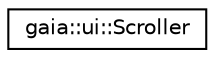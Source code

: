 digraph G
{
  edge [fontname="Helvetica",fontsize="10",labelfontname="Helvetica",labelfontsize="10"];
  node [fontname="Helvetica",fontsize="10",shape=record];
  rankdir=LR;
  Node1 [label="gaia::ui::Scroller",height=0.2,width=0.4,color="black", fillcolor="white", style="filled",URL="$d7/dbd/classgaia_1_1ui_1_1_scroller.html",tooltip="This class encapsulates scrolling."];
}
